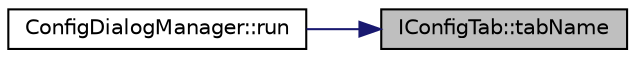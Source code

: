 digraph "IConfigTab::tabName"
{
 // LATEX_PDF_SIZE
  edge [fontname="Helvetica",fontsize="10",labelfontname="Helvetica",labelfontsize="10"];
  node [fontname="Helvetica",fontsize="10",shape=record];
  rankdir="RL";
  Node1 [label="IConfigTab::tabName",height=0.2,width=0.4,color="black", fillcolor="grey75", style="filled", fontcolor="black",tooltip=" "];
  Node1 -> Node2 [dir="back",color="midnightblue",fontsize="10",style="solid",fontname="Helvetica"];
  Node2 [label="ConfigDialogManager::run",height=0.2,width=0.4,color="black", fillcolor="white", style="filled",URL="$class_config_dialog_manager.html#a3a202c651eadb036bb3e5bbdaaa84eb1",tooltip=" "];
}
